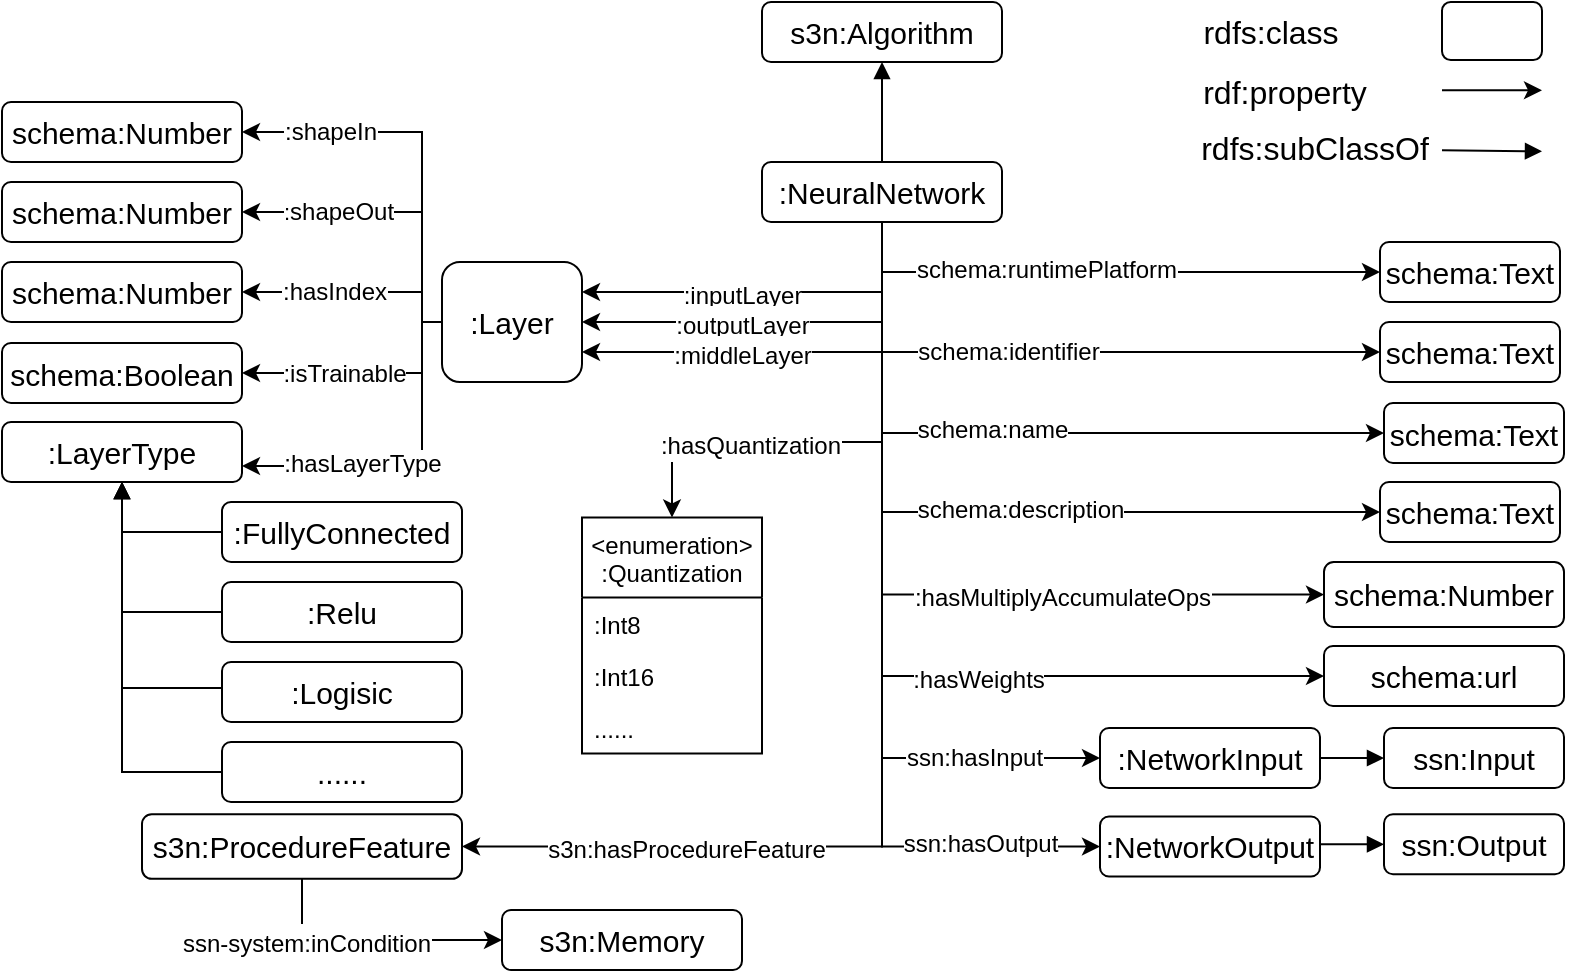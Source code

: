 <mxfile version="16.0.3" type="github">
  <diagram id="LXL1NXqvXz7W8JA6Dsug" name="Page-1">
    <mxGraphModel dx="1849" dy="632" grid="1" gridSize="10" guides="1" tooltips="1" connect="1" arrows="1" fold="1" page="0" pageScale="1" pageWidth="850" pageHeight="1100" math="0" shadow="0">
      <root>
        <mxCell id="0" />
        <mxCell id="1" parent="0" />
        <mxCell id="jss7JCfpPxiry4sK2nVC-1" value="s3n:Algorithm" style="rounded=1;whiteSpace=wrap;html=1;fontSize=15;" parent="1" vertex="1">
          <mxGeometry y="220" width="120" height="30" as="geometry" />
        </mxCell>
        <mxCell id="jss7JCfpPxiry4sK2nVC-16" value="&lt;font style=&quot;font-size: 12px&quot;&gt;:hasWeights&lt;/font&gt;" style="edgeStyle=orthogonalEdgeStyle;rounded=0;orthogonalLoop=1;jettySize=auto;html=1;exitX=0.5;exitY=1;exitDx=0;exitDy=0;entryX=0;entryY=0.5;entryDx=0;entryDy=0;fontSize=15;" parent="1" source="jss7JCfpPxiry4sK2nVC-2" target="jss7JCfpPxiry4sK2nVC-3" edge="1">
          <mxGeometry x="0.226" relative="1" as="geometry">
            <mxPoint x="520.0" y="510" as="targetPoint" />
            <mxPoint as="offset" />
          </mxGeometry>
        </mxCell>
        <mxCell id="jss7JCfpPxiry4sK2nVC-20" value="&lt;font style=&quot;font-size: 12px&quot;&gt;:inputLayer&lt;/font&gt;" style="edgeStyle=orthogonalEdgeStyle;rounded=0;orthogonalLoop=1;jettySize=auto;html=1;exitX=0.5;exitY=1;exitDx=0;exitDy=0;entryX=1;entryY=0.25;entryDx=0;entryDy=0;fontSize=15;" parent="1" source="jss7JCfpPxiry4sK2nVC-2" target="jss7JCfpPxiry4sK2nVC-19" edge="1">
          <mxGeometry x="0.135" relative="1" as="geometry">
            <mxPoint as="offset" />
          </mxGeometry>
        </mxCell>
        <mxCell id="jss7JCfpPxiry4sK2nVC-23" value="&lt;font style=&quot;font-size: 12px&quot;&gt;:outputLayer&lt;/font&gt;" style="edgeStyle=orthogonalEdgeStyle;rounded=0;orthogonalLoop=1;jettySize=auto;html=1;exitX=0.5;exitY=1;exitDx=0;exitDy=0;entryX=1;entryY=0.5;entryDx=0;entryDy=0;fontSize=15;" parent="1" source="jss7JCfpPxiry4sK2nVC-2" target="jss7JCfpPxiry4sK2nVC-19" edge="1">
          <mxGeometry x="0.2" relative="1" as="geometry">
            <mxPoint x="-250" y="400" as="targetPoint" />
            <mxPoint as="offset" />
          </mxGeometry>
        </mxCell>
        <mxCell id="jss7JCfpPxiry4sK2nVC-24" value="&lt;font style=&quot;font-size: 12px&quot;&gt;:middleLayer&lt;/font&gt;" style="edgeStyle=orthogonalEdgeStyle;rounded=0;orthogonalLoop=1;jettySize=auto;html=1;exitX=0.5;exitY=1;exitDx=0;exitDy=0;entryX=1;entryY=0.75;entryDx=0;entryDy=0;fontSize=15;" parent="1" source="jss7JCfpPxiry4sK2nVC-2" target="jss7JCfpPxiry4sK2nVC-19" edge="1">
          <mxGeometry x="0.256" relative="1" as="geometry">
            <mxPoint as="offset" />
          </mxGeometry>
        </mxCell>
        <mxCell id="jss7JCfpPxiry4sK2nVC-38" value="&lt;font style=&quot;font-size: 12px&quot;&gt;:hasMultiplyAccumulateOps&lt;/font&gt;" style="edgeStyle=orthogonalEdgeStyle;rounded=0;orthogonalLoop=1;jettySize=auto;html=1;exitX=0.5;exitY=1;exitDx=0;exitDy=0;entryX=0;entryY=0.5;entryDx=0;entryDy=0;fontSize=15;" parent="1" source="jss7JCfpPxiry4sK2nVC-2" target="jss7JCfpPxiry4sK2nVC-30" edge="1">
          <mxGeometry x="0.357" relative="1" as="geometry">
            <mxPoint as="offset" />
          </mxGeometry>
        </mxCell>
        <mxCell id="jss7JCfpPxiry4sK2nVC-40" value="&lt;font style=&quot;font-size: 12px&quot;&gt;:hasQuantization&lt;/font&gt;" style="edgeStyle=orthogonalEdgeStyle;rounded=0;orthogonalLoop=1;jettySize=auto;html=1;exitX=0.5;exitY=1;exitDx=0;exitDy=0;entryX=0.5;entryY=0;entryDx=0;entryDy=0;fontSize=15;" parent="1" source="jss7JCfpPxiry4sK2nVC-2" target="0Wdaa3lBqoLalamgjvc0-1" edge="1">
          <mxGeometry x="0.397" relative="1" as="geometry">
            <mxPoint as="offset" />
            <mxPoint x="-90" y="462.75" as="targetPoint" />
            <Array as="points">
              <mxPoint x="60" y="440" />
              <mxPoint x="-45" y="440" />
            </Array>
          </mxGeometry>
        </mxCell>
        <mxCell id="jss7JCfpPxiry4sK2nVC-59" value="&lt;font style=&quot;font-size: 12px&quot;&gt;s3n:hasProcedureFeature&lt;/font&gt;" style="edgeStyle=orthogonalEdgeStyle;rounded=0;orthogonalLoop=1;jettySize=auto;html=1;exitX=0.5;exitY=1;exitDx=0;exitDy=0;fontSize=15;endArrow=classic;endFill=1;entryX=1;entryY=0.5;entryDx=0;entryDy=0;" parent="1" source="jss7JCfpPxiry4sK2nVC-2" target="jss7JCfpPxiry4sK2nVC-58" edge="1">
          <mxGeometry x="0.571" relative="1" as="geometry">
            <mxPoint x="190" y="820" as="targetPoint" />
            <mxPoint as="offset" />
          </mxGeometry>
        </mxCell>
        <mxCell id="jss7JCfpPxiry4sK2nVC-66" style="edgeStyle=orthogonalEdgeStyle;rounded=0;orthogonalLoop=1;jettySize=auto;html=1;exitX=0.5;exitY=0;exitDx=0;exitDy=0;entryX=0.5;entryY=1;entryDx=0;entryDy=0;fontSize=15;endArrow=block;endFill=1;" parent="1" source="jss7JCfpPxiry4sK2nVC-2" target="jss7JCfpPxiry4sK2nVC-1" edge="1">
          <mxGeometry relative="1" as="geometry" />
        </mxCell>
        <mxCell id="0Wdaa3lBqoLalamgjvc0-7" style="edgeStyle=orthogonalEdgeStyle;rounded=0;orthogonalLoop=1;jettySize=auto;html=1;exitX=0.5;exitY=1;exitDx=0;exitDy=0;entryX=0;entryY=0.5;entryDx=0;entryDy=0;" parent="1" source="jss7JCfpPxiry4sK2nVC-2" target="9Srf9fNfijRDF5B15jsF-1" edge="1">
          <mxGeometry relative="1" as="geometry" />
        </mxCell>
        <mxCell id="0Wdaa3lBqoLalamgjvc0-9" value="&lt;font style=&quot;font-size: 12px&quot;&gt;ssn:hasInput&lt;/font&gt;" style="edgeLabel;html=1;align=center;verticalAlign=middle;resizable=0;points=[];" parent="0Wdaa3lBqoLalamgjvc0-7" vertex="1" connectable="0">
          <mxGeometry x="0.65" y="-2" relative="1" as="geometry">
            <mxPoint x="3" y="-2" as="offset" />
          </mxGeometry>
        </mxCell>
        <mxCell id="0Wdaa3lBqoLalamgjvc0-8" style="edgeStyle=orthogonalEdgeStyle;rounded=0;orthogonalLoop=1;jettySize=auto;html=1;exitX=0.5;exitY=1;exitDx=0;exitDy=0;entryX=0;entryY=0.5;entryDx=0;entryDy=0;" parent="1" source="jss7JCfpPxiry4sK2nVC-2" target="FwwCy6SQuPoG6flF36ar-1" edge="1">
          <mxGeometry relative="1" as="geometry" />
        </mxCell>
        <mxCell id="0Wdaa3lBqoLalamgjvc0-10" value="&lt;font style=&quot;font-size: 12px&quot;&gt;ssn:hasOutput&lt;/font&gt;" style="edgeLabel;html=1;align=center;verticalAlign=middle;resizable=0;points=[];" parent="0Wdaa3lBqoLalamgjvc0-8" vertex="1" connectable="0">
          <mxGeometry x="0.717" y="2" relative="1" as="geometry">
            <mxPoint as="offset" />
          </mxGeometry>
        </mxCell>
        <mxCell id="0Wdaa3lBqoLalamgjvc0-12" style="edgeStyle=orthogonalEdgeStyle;rounded=0;orthogonalLoop=1;jettySize=auto;html=1;exitX=0.5;exitY=1;exitDx=0;exitDy=0;entryX=0;entryY=0.5;entryDx=0;entryDy=0;" parent="1" source="jss7JCfpPxiry4sK2nVC-2" target="0Wdaa3lBqoLalamgjvc0-11" edge="1">
          <mxGeometry relative="1" as="geometry" />
        </mxCell>
        <mxCell id="0Wdaa3lBqoLalamgjvc0-13" value="&lt;font style=&quot;font-size: 12px&quot;&gt;schema:runtimePlatform &lt;/font&gt;" style="edgeLabel;html=1;align=center;verticalAlign=middle;resizable=0;points=[];" parent="0Wdaa3lBqoLalamgjvc0-12" vertex="1" connectable="0">
          <mxGeometry x="0.03" relative="1" as="geometry">
            <mxPoint x="-34" y="-1" as="offset" />
          </mxGeometry>
        </mxCell>
        <mxCell id="0Wdaa3lBqoLalamgjvc0-26" style="edgeStyle=orthogonalEdgeStyle;rounded=0;orthogonalLoop=1;jettySize=auto;html=1;exitX=0.5;exitY=1;exitDx=0;exitDy=0;entryX=0;entryY=0.5;entryDx=0;entryDy=0;fontSize=16;" parent="1" source="jss7JCfpPxiry4sK2nVC-2" target="0Wdaa3lBqoLalamgjvc0-24" edge="1">
          <mxGeometry relative="1" as="geometry" />
        </mxCell>
        <mxCell id="0Wdaa3lBqoLalamgjvc0-27" value="&lt;font style=&quot;font-size: 12px&quot;&gt;schema:identifier &lt;/font&gt;" style="edgeLabel;html=1;align=center;verticalAlign=middle;resizable=0;points=[];fontSize=16;" parent="0Wdaa3lBqoLalamgjvc0-26" vertex="1" connectable="0">
          <mxGeometry x="0.168" relative="1" as="geometry">
            <mxPoint x="-56" y="-2" as="offset" />
          </mxGeometry>
        </mxCell>
        <mxCell id="QlN1bfyFioPvPwAOWemp-2" style="edgeStyle=orthogonalEdgeStyle;rounded=0;orthogonalLoop=1;jettySize=auto;html=1;exitX=0.5;exitY=1;exitDx=0;exitDy=0;entryX=0;entryY=0.5;entryDx=0;entryDy=0;" edge="1" parent="1" source="jss7JCfpPxiry4sK2nVC-2" target="QlN1bfyFioPvPwAOWemp-1">
          <mxGeometry relative="1" as="geometry" />
        </mxCell>
        <mxCell id="QlN1bfyFioPvPwAOWemp-3" value="&lt;font style=&quot;font-size: 12px&quot;&gt;schema:name &lt;/font&gt;" style="edgeLabel;html=1;align=center;verticalAlign=middle;resizable=0;points=[];" vertex="1" connectable="0" parent="QlN1bfyFioPvPwAOWemp-2">
          <mxGeometry x="-0.017" y="2" relative="1" as="geometry">
            <mxPoint x="-15" as="offset" />
          </mxGeometry>
        </mxCell>
        <mxCell id="QlN1bfyFioPvPwAOWemp-5" style="edgeStyle=orthogonalEdgeStyle;rounded=0;orthogonalLoop=1;jettySize=auto;html=1;exitX=0.5;exitY=1;exitDx=0;exitDy=0;entryX=0;entryY=0.5;entryDx=0;entryDy=0;" edge="1" parent="1" source="jss7JCfpPxiry4sK2nVC-2" target="QlN1bfyFioPvPwAOWemp-4">
          <mxGeometry relative="1" as="geometry" />
        </mxCell>
        <mxCell id="QlN1bfyFioPvPwAOWemp-6" value="&lt;font style=&quot;font-size: 12px&quot;&gt;schema:description &lt;/font&gt;" style="edgeLabel;html=1;align=center;verticalAlign=middle;resizable=0;points=[];" vertex="1" connectable="0" parent="QlN1bfyFioPvPwAOWemp-5">
          <mxGeometry x="0.084" y="1" relative="1" as="geometry">
            <mxPoint as="offset" />
          </mxGeometry>
        </mxCell>
        <mxCell id="jss7JCfpPxiry4sK2nVC-2" value=":NeuralNetwork" style="rounded=1;whiteSpace=wrap;html=1;fontSize=15;" parent="1" vertex="1">
          <mxGeometry y="300" width="120" height="30" as="geometry" />
        </mxCell>
        <mxCell id="jss7JCfpPxiry4sK2nVC-3" value="schema:url" style="rounded=1;whiteSpace=wrap;html=1;fontSize=15;" parent="1" vertex="1">
          <mxGeometry x="281" y="542" width="120" height="30" as="geometry" />
        </mxCell>
        <mxCell id="0Wdaa3lBqoLalamgjvc0-17" style="edgeStyle=orthogonalEdgeStyle;rounded=0;orthogonalLoop=1;jettySize=auto;html=1;exitX=0;exitY=0.5;exitDx=0;exitDy=0;entryX=1;entryY=0.5;entryDx=0;entryDy=0;" parent="1" source="jss7JCfpPxiry4sK2nVC-19" target="0Wdaa3lBqoLalamgjvc0-15" edge="1">
          <mxGeometry relative="1" as="geometry">
            <Array as="points">
              <mxPoint x="-170" y="380" />
              <mxPoint x="-170" y="365" />
            </Array>
          </mxGeometry>
        </mxCell>
        <mxCell id="0Wdaa3lBqoLalamgjvc0-18" value="&lt;font style=&quot;font-size: 12px&quot;&gt;:hasIndex&lt;/font&gt;" style="edgeLabel;html=1;align=center;verticalAlign=middle;resizable=0;points=[];" parent="0Wdaa3lBqoLalamgjvc0-17" vertex="1" connectable="0">
          <mxGeometry x="0.239" relative="1" as="geometry">
            <mxPoint x="2" as="offset" />
          </mxGeometry>
        </mxCell>
        <mxCell id="jss7JCfpPxiry4sK2nVC-19" value=":Layer" style="rounded=1;whiteSpace=wrap;html=1;fontSize=15;" parent="1" vertex="1">
          <mxGeometry x="-160" y="350" width="70" height="60" as="geometry" />
        </mxCell>
        <mxCell id="jss7JCfpPxiry4sK2nVC-30" value="schema:Number" style="rounded=1;whiteSpace=wrap;html=1;fontSize=15;" parent="1" vertex="1">
          <mxGeometry x="281" y="500" width="120" height="32.5" as="geometry" />
        </mxCell>
        <mxCell id="jss7JCfpPxiry4sK2nVC-39" style="edgeStyle=orthogonalEdgeStyle;rounded=0;orthogonalLoop=1;jettySize=auto;html=1;exitX=0.5;exitY=1;exitDx=0;exitDy=0;fontSize=15;" parent="1" edge="1">
          <mxGeometry relative="1" as="geometry">
            <mxPoint x="395" y="640" as="sourcePoint" />
            <mxPoint x="395" y="640" as="targetPoint" />
          </mxGeometry>
        </mxCell>
        <mxCell id="jss7JCfpPxiry4sK2nVC-50" value="" style="rounded=1;whiteSpace=wrap;html=1;fontSize=16;" parent="1" vertex="1">
          <mxGeometry x="340" y="220" width="50" height="29" as="geometry" />
        </mxCell>
        <mxCell id="jss7JCfpPxiry4sK2nVC-51" value="rdfs:class" style="text;html=1;align=center;verticalAlign=middle;resizable=0;points=[];autosize=1;strokeColor=none;fontSize=16;" parent="1" vertex="1">
          <mxGeometry x="214" y="224.5" width="80" height="20" as="geometry" />
        </mxCell>
        <mxCell id="jss7JCfpPxiry4sK2nVC-52" value="rdf:property" style="text;html=1;align=center;verticalAlign=middle;resizable=0;points=[];autosize=1;strokeColor=none;fontSize=16;" parent="1" vertex="1">
          <mxGeometry x="211" y="254.5" width="100" height="20" as="geometry" />
        </mxCell>
        <mxCell id="jss7JCfpPxiry4sK2nVC-53" value="" style="endArrow=classic;html=1;fontSize=16;" parent="1" edge="1">
          <mxGeometry width="50" height="50" relative="1" as="geometry">
            <mxPoint x="340" y="264.16" as="sourcePoint" />
            <mxPoint x="390" y="264.16" as="targetPoint" />
            <Array as="points">
              <mxPoint x="350" y="264.16" />
            </Array>
          </mxGeometry>
        </mxCell>
        <mxCell id="jss7JCfpPxiry4sK2nVC-55" value="" style="endArrow=block;html=1;fontSize=16;endFill=1;" parent="1" edge="1">
          <mxGeometry width="50" height="50" relative="1" as="geometry">
            <mxPoint x="340" y="294.16" as="sourcePoint" />
            <mxPoint x="390" y="294.66" as="targetPoint" />
          </mxGeometry>
        </mxCell>
        <mxCell id="jss7JCfpPxiry4sK2nVC-63" value="&lt;font style=&quot;font-size: 12px&quot;&gt;ssn-system:inCondition&lt;/font&gt;" style="edgeStyle=orthogonalEdgeStyle;rounded=0;orthogonalLoop=1;jettySize=auto;html=1;exitX=0.5;exitY=1;exitDx=0;exitDy=0;entryX=0;entryY=0.5;entryDx=0;entryDy=0;fontSize=15;endArrow=classic;endFill=1;" parent="1" source="jss7JCfpPxiry4sK2nVC-58" target="jss7JCfpPxiry4sK2nVC-60" edge="1">
          <mxGeometry x="-0.492" relative="1" as="geometry">
            <mxPoint as="offset" />
            <Array as="points">
              <mxPoint x="-230" y="689" />
            </Array>
          </mxGeometry>
        </mxCell>
        <mxCell id="jss7JCfpPxiry4sK2nVC-58" value="s3n:ProcedureFeature" style="rounded=1;whiteSpace=wrap;html=1;fontSize=15;" parent="1" vertex="1">
          <mxGeometry x="-310" y="626.13" width="160" height="32.25" as="geometry" />
        </mxCell>
        <mxCell id="jss7JCfpPxiry4sK2nVC-60" value="s3n:Memory" style="rounded=1;whiteSpace=wrap;html=1;fontSize=15;" parent="1" vertex="1">
          <mxGeometry x="-130" y="674" width="120" height="30" as="geometry" />
        </mxCell>
        <mxCell id="jss7JCfpPxiry4sK2nVC-67" value="&lt;font style=&quot;font-size: 16px&quot;&gt;rdfs:subClassOf&lt;/font&gt;" style="text;html=1;align=center;verticalAlign=middle;resizable=0;points=[];autosize=1;strokeColor=none;fontSize=15;" parent="1" vertex="1">
          <mxGeometry x="211" y="282.5" width="130" height="20" as="geometry" />
        </mxCell>
        <mxCell id="O1qYqZWK-9wZ80ejL66R-15" value="ssn:Input" style="rounded=1;whiteSpace=wrap;html=1;fontSize=15;" parent="1" vertex="1">
          <mxGeometry x="311" y="583" width="90" height="30" as="geometry" />
        </mxCell>
        <mxCell id="vN-ApxC82CY0WaiQvZb2-1" value="ssn:Output" style="rounded=1;whiteSpace=wrap;html=1;fontSize=15;" parent="1" vertex="1">
          <mxGeometry x="311" y="626.13" width="90" height="30" as="geometry" />
        </mxCell>
        <mxCell id="FwwCy6SQuPoG6flF36ar-2" style="edgeStyle=orthogonalEdgeStyle;rounded=0;orthogonalLoop=1;jettySize=auto;html=1;exitX=1;exitY=0.5;exitDx=0;exitDy=0;entryX=0;entryY=0.5;entryDx=0;entryDy=0;endArrow=block;endFill=1;" parent="1" source="9Srf9fNfijRDF5B15jsF-1" target="O1qYqZWK-9wZ80ejL66R-15" edge="1">
          <mxGeometry relative="1" as="geometry" />
        </mxCell>
        <mxCell id="9Srf9fNfijRDF5B15jsF-1" value=":NetworkInput" style="rounded=1;whiteSpace=wrap;html=1;fontSize=15;" parent="1" vertex="1">
          <mxGeometry x="169" y="583" width="110" height="30" as="geometry" />
        </mxCell>
        <mxCell id="FwwCy6SQuPoG6flF36ar-3" style="edgeStyle=orthogonalEdgeStyle;rounded=0;orthogonalLoop=1;jettySize=auto;html=1;exitX=1;exitY=0.5;exitDx=0;exitDy=0;entryX=0;entryY=0.5;entryDx=0;entryDy=0;endArrow=block;endFill=1;" parent="1" source="FwwCy6SQuPoG6flF36ar-1" target="vN-ApxC82CY0WaiQvZb2-1" edge="1">
          <mxGeometry relative="1" as="geometry">
            <Array as="points">
              <mxPoint x="270" y="641" />
            </Array>
          </mxGeometry>
        </mxCell>
        <mxCell id="FwwCy6SQuPoG6flF36ar-1" value=":NetworkOutput" style="rounded=1;whiteSpace=wrap;html=1;fontSize=15;" parent="1" vertex="1">
          <mxGeometry x="169" y="627.26" width="110" height="30" as="geometry" />
        </mxCell>
        <mxCell id="FwwCy6SQuPoG6flF36ar-4" style="edgeStyle=orthogonalEdgeStyle;rounded=0;orthogonalLoop=1;jettySize=auto;html=1;exitX=0;exitY=0.5;exitDx=0;exitDy=0;entryX=1;entryY=0.5;entryDx=0;entryDy=0;" parent="1" target="FwwCy6SQuPoG6flF36ar-12" edge="1">
          <mxGeometry relative="1" as="geometry">
            <Array as="points">
              <mxPoint x="-170" y="380" />
              <mxPoint x="-170" y="285" />
            </Array>
            <mxPoint x="-160" y="380" as="sourcePoint" />
          </mxGeometry>
        </mxCell>
        <mxCell id="FwwCy6SQuPoG6flF36ar-5" value="&lt;font style=&quot;font-size: 12px&quot;&gt;:shapeIn&lt;/font&gt;" style="edgeLabel;html=1;align=center;verticalAlign=middle;resizable=0;points=[];" parent="FwwCy6SQuPoG6flF36ar-4" vertex="1" connectable="0">
          <mxGeometry x="0.41" relative="1" as="geometry">
            <mxPoint x="-14" as="offset" />
          </mxGeometry>
        </mxCell>
        <mxCell id="FwwCy6SQuPoG6flF36ar-6" value="" style="edgeStyle=orthogonalEdgeStyle;rounded=0;orthogonalLoop=1;jettySize=auto;html=1;exitX=0;exitY=0.5;exitDx=0;exitDy=0;entryX=1;entryY=0.5;entryDx=0;entryDy=0;" parent="1" target="FwwCy6SQuPoG6flF36ar-13" edge="1">
          <mxGeometry x="0.538" relative="1" as="geometry">
            <Array as="points">
              <mxPoint x="-170" y="380" />
              <mxPoint x="-170" y="325" />
            </Array>
            <mxPoint as="offset" />
            <mxPoint x="-160" y="380" as="sourcePoint" />
          </mxGeometry>
        </mxCell>
        <mxCell id="FwwCy6SQuPoG6flF36ar-7" value=":&lt;font style=&quot;font-size: 12px&quot;&gt;shapeOut&lt;/font&gt;" style="edgeLabel;html=1;align=center;verticalAlign=middle;resizable=0;points=[];" parent="FwwCy6SQuPoG6flF36ar-6" vertex="1" connectable="0">
          <mxGeometry x="0.287" relative="1" as="geometry">
            <mxPoint x="-8" as="offset" />
          </mxGeometry>
        </mxCell>
        <mxCell id="FwwCy6SQuPoG6flF36ar-8" style="edgeStyle=orthogonalEdgeStyle;rounded=0;orthogonalLoop=1;jettySize=auto;html=1;exitX=0;exitY=0.5;exitDx=0;exitDy=0;entryX=1;entryY=0.5;entryDx=0;entryDy=0;" parent="1" target="FwwCy6SQuPoG6flF36ar-14" edge="1">
          <mxGeometry relative="1" as="geometry">
            <Array as="points">
              <mxPoint x="-170" y="379.5" />
              <mxPoint x="-170" y="405.5" />
            </Array>
            <mxPoint x="-160" y="380" as="sourcePoint" />
          </mxGeometry>
        </mxCell>
        <mxCell id="FwwCy6SQuPoG6flF36ar-9" value="&lt;font style=&quot;font-size: 12px&quot;&gt;:isTrainable&lt;/font&gt;" style="edgeLabel;html=1;align=center;verticalAlign=middle;resizable=0;points=[];" parent="FwwCy6SQuPoG6flF36ar-8" vertex="1" connectable="0">
          <mxGeometry x="0.229" y="1" relative="1" as="geometry">
            <mxPoint x="2" y="-1" as="offset" />
          </mxGeometry>
        </mxCell>
        <mxCell id="FwwCy6SQuPoG6flF36ar-10" style="edgeStyle=orthogonalEdgeStyle;rounded=0;orthogonalLoop=1;jettySize=auto;html=1;exitX=0;exitY=0.5;exitDx=0;exitDy=0;" parent="1" target="FwwCy6SQuPoG6flF36ar-16" edge="1">
          <mxGeometry relative="1" as="geometry">
            <mxPoint x="-260" y="460.5" as="targetPoint" />
            <Array as="points">
              <mxPoint x="-170" y="380" />
              <mxPoint x="-170" y="452" />
            </Array>
            <mxPoint x="-160" y="380" as="sourcePoint" />
          </mxGeometry>
        </mxCell>
        <mxCell id="FwwCy6SQuPoG6flF36ar-11" value="&lt;font style=&quot;font-size: 12px&quot;&gt;:hasLayerType&lt;/font&gt;" style="edgeLabel;html=1;align=center;verticalAlign=middle;resizable=0;points=[];" parent="FwwCy6SQuPoG6flF36ar-10" vertex="1" connectable="0">
          <mxGeometry x="0.479" y="1" relative="1" as="geometry">
            <mxPoint x="15" y="-2" as="offset" />
          </mxGeometry>
        </mxCell>
        <mxCell id="FwwCy6SQuPoG6flF36ar-12" value="schema:Number" style="rounded=1;whiteSpace=wrap;html=1;fontSize=15;" parent="1" vertex="1">
          <mxGeometry x="-380" y="270" width="120" height="30" as="geometry" />
        </mxCell>
        <mxCell id="FwwCy6SQuPoG6flF36ar-13" value="schema:Number" style="rounded=1;whiteSpace=wrap;html=1;fontSize=15;" parent="1" vertex="1">
          <mxGeometry x="-380" y="310" width="120" height="30" as="geometry" />
        </mxCell>
        <mxCell id="FwwCy6SQuPoG6flF36ar-14" value="schema:Boolean" style="rounded=1;whiteSpace=wrap;html=1;fontSize=15;" parent="1" vertex="1">
          <mxGeometry x="-380" y="390.5" width="120" height="30" as="geometry" />
        </mxCell>
        <mxCell id="FwwCy6SQuPoG6flF36ar-16" value="&lt;div&gt;:LayerType&lt;/div&gt;" style="rounded=1;whiteSpace=wrap;html=1;fontSize=15;" parent="1" vertex="1">
          <mxGeometry x="-380" y="430" width="120" height="30" as="geometry" />
        </mxCell>
        <mxCell id="FwwCy6SQuPoG6flF36ar-36" style="edgeStyle=orthogonalEdgeStyle;rounded=0;orthogonalLoop=1;jettySize=auto;html=1;exitX=0;exitY=0.5;exitDx=0;exitDy=0;entryX=0.5;entryY=1;entryDx=0;entryDy=0;endArrow=block;endFill=1;" parent="1" source="FwwCy6SQuPoG6flF36ar-29" target="FwwCy6SQuPoG6flF36ar-16" edge="1">
          <mxGeometry relative="1" as="geometry">
            <mxPoint x="-310" y="546.87" as="targetPoint" />
            <Array as="points">
              <mxPoint x="-320" y="485" />
            </Array>
          </mxGeometry>
        </mxCell>
        <mxCell id="FwwCy6SQuPoG6flF36ar-29" value="&lt;div&gt;:FullyConnected&lt;/div&gt;" style="rounded=1;whiteSpace=wrap;html=1;fontSize=15;" parent="1" vertex="1">
          <mxGeometry x="-270" y="470" width="120" height="30" as="geometry" />
        </mxCell>
        <mxCell id="FwwCy6SQuPoG6flF36ar-38" style="edgeStyle=orthogonalEdgeStyle;rounded=0;orthogonalLoop=1;jettySize=auto;html=1;exitX=1;exitY=0.5;exitDx=0;exitDy=0;endArrow=block;endFill=1;entryX=0.5;entryY=1;entryDx=0;entryDy=0;" parent="1" source="FwwCy6SQuPoG6flF36ar-31" target="FwwCy6SQuPoG6flF36ar-16" edge="1">
          <mxGeometry relative="1" as="geometry">
            <mxPoint x="-310" y="465" as="targetPoint" />
            <Array as="points">
              <mxPoint x="-270" y="565" />
              <mxPoint x="-270" y="563" />
              <mxPoint x="-320" y="563" />
            </Array>
          </mxGeometry>
        </mxCell>
        <mxCell id="FwwCy6SQuPoG6flF36ar-31" value=":Logisic" style="rounded=1;whiteSpace=wrap;html=1;fontSize=15;" parent="1" vertex="1">
          <mxGeometry x="-270" y="550" width="120" height="30" as="geometry" />
        </mxCell>
        <mxCell id="FwwCy6SQuPoG6flF36ar-39" style="edgeStyle=orthogonalEdgeStyle;rounded=0;orthogonalLoop=1;jettySize=auto;html=1;exitX=0;exitY=0.5;exitDx=0;exitDy=0;endArrow=block;endFill=1;entryX=0.5;entryY=1;entryDx=0;entryDy=0;startArrow=none;" parent="1" source="FwwCy6SQuPoG6flF36ar-30" target="FwwCy6SQuPoG6flF36ar-16" edge="1">
          <mxGeometry relative="1" as="geometry">
            <mxPoint x="-310" y="546.87" as="targetPoint" />
          </mxGeometry>
        </mxCell>
        <mxCell id="FwwCy6SQuPoG6flF36ar-32" value="......" style="rounded=1;whiteSpace=wrap;html=1;fontSize=15;" parent="1" vertex="1">
          <mxGeometry x="-270" y="590" width="120" height="30" as="geometry" />
        </mxCell>
        <mxCell id="0Wdaa3lBqoLalamgjvc0-1" value="&lt;enumeration&gt;&#xa;:Quantization" style="swimlane;fontStyle=0;childLayout=stackLayout;horizontal=1;startSize=40;fillColor=none;horizontalStack=0;resizeParent=1;resizeParentMax=0;resizeLast=0;collapsible=1;marginBottom=0;" parent="1" vertex="1">
          <mxGeometry x="-90" y="477.75" width="90" height="118" as="geometry">
            <mxRectangle x="-615" y="448.38" width="110" height="26" as="alternateBounds" />
          </mxGeometry>
        </mxCell>
        <mxCell id="0Wdaa3lBqoLalamgjvc0-2" value=":Int8" style="text;strokeColor=none;fillColor=none;align=left;verticalAlign=top;spacingLeft=4;spacingRight=4;overflow=hidden;rotatable=0;points=[[0,0.5],[1,0.5]];portConstraint=eastwest;" parent="0Wdaa3lBqoLalamgjvc0-1" vertex="1">
          <mxGeometry y="40" width="90" height="26" as="geometry" />
        </mxCell>
        <mxCell id="0Wdaa3lBqoLalamgjvc0-3" value=":Int16" style="text;strokeColor=none;fillColor=none;align=left;verticalAlign=top;spacingLeft=4;spacingRight=4;overflow=hidden;rotatable=0;points=[[0,0.5],[1,0.5]];portConstraint=eastwest;" parent="0Wdaa3lBqoLalamgjvc0-1" vertex="1">
          <mxGeometry y="66" width="90" height="26" as="geometry" />
        </mxCell>
        <mxCell id="0Wdaa3lBqoLalamgjvc0-4" value="......" style="text;strokeColor=none;fillColor=none;align=left;verticalAlign=top;spacingLeft=4;spacingRight=4;overflow=hidden;rotatable=0;points=[[0,0.5],[1,0.5]];portConstraint=eastwest;" parent="0Wdaa3lBqoLalamgjvc0-1" vertex="1">
          <mxGeometry y="92" width="90" height="26" as="geometry" />
        </mxCell>
        <mxCell id="0Wdaa3lBqoLalamgjvc0-11" value="schema:Text" style="rounded=1;whiteSpace=wrap;html=1;fontSize=15;" parent="1" vertex="1">
          <mxGeometry x="309" y="340" width="90" height="30" as="geometry" />
        </mxCell>
        <mxCell id="0Wdaa3lBqoLalamgjvc0-15" value="schema:Number" style="rounded=1;whiteSpace=wrap;html=1;fontSize=15;" parent="1" vertex="1">
          <mxGeometry x="-380" y="350" width="120" height="30" as="geometry" />
        </mxCell>
        <mxCell id="FwwCy6SQuPoG6flF36ar-30" value=":Relu" style="rounded=1;whiteSpace=wrap;html=1;fontSize=15;" parent="1" vertex="1">
          <mxGeometry x="-270" y="510" width="120" height="30" as="geometry" />
        </mxCell>
        <mxCell id="0Wdaa3lBqoLalamgjvc0-21" value="" style="edgeStyle=orthogonalEdgeStyle;rounded=0;orthogonalLoop=1;jettySize=auto;html=1;exitX=0;exitY=0.5;exitDx=0;exitDy=0;endArrow=none;endFill=1;entryX=0.5;entryY=1;entryDx=0;entryDy=0;" parent="1" source="FwwCy6SQuPoG6flF36ar-32" target="FwwCy6SQuPoG6flF36ar-16" edge="1">
          <mxGeometry relative="1" as="geometry">
            <mxPoint x="-310" y="464.5" as="targetPoint" />
            <mxPoint x="-150" y="605" as="sourcePoint" />
          </mxGeometry>
        </mxCell>
        <mxCell id="0Wdaa3lBqoLalamgjvc0-24" value="schema:Text" style="rounded=1;whiteSpace=wrap;html=1;fontSize=15;" parent="1" vertex="1">
          <mxGeometry x="309" y="380" width="90" height="30" as="geometry" />
        </mxCell>
        <mxCell id="QlN1bfyFioPvPwAOWemp-1" value="schema:Text" style="rounded=1;whiteSpace=wrap;html=1;fontSize=15;" vertex="1" parent="1">
          <mxGeometry x="311" y="420.5" width="90" height="30" as="geometry" />
        </mxCell>
        <mxCell id="QlN1bfyFioPvPwAOWemp-4" value="schema:Text" style="rounded=1;whiteSpace=wrap;html=1;fontSize=15;" vertex="1" parent="1">
          <mxGeometry x="309" y="460" width="90" height="30" as="geometry" />
        </mxCell>
      </root>
    </mxGraphModel>
  </diagram>
</mxfile>
